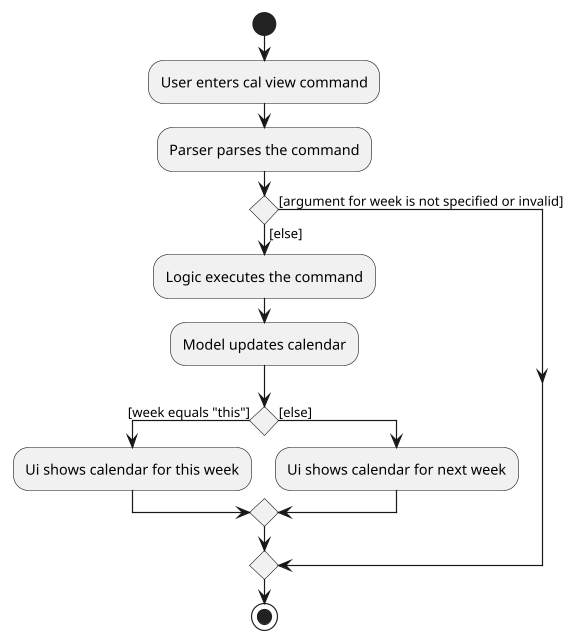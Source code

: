 @startuml
scale 1.2
start
:User enters cal view command;
:Parser parses the command;
'Since the beta syntax does not support placing the condition outside the
'diamond we place it as the true branch instead.

if () then ([else])
    :Logic executes the command;
    :Model updates calendar;
    if () then ([week equals "this"])
        :Ui shows calendar for this week;
    else ([else])
        :Ui shows calendar for next week;
    endif;
else ([argument for week is not specified or invalid])
endif
stop
@enduml
